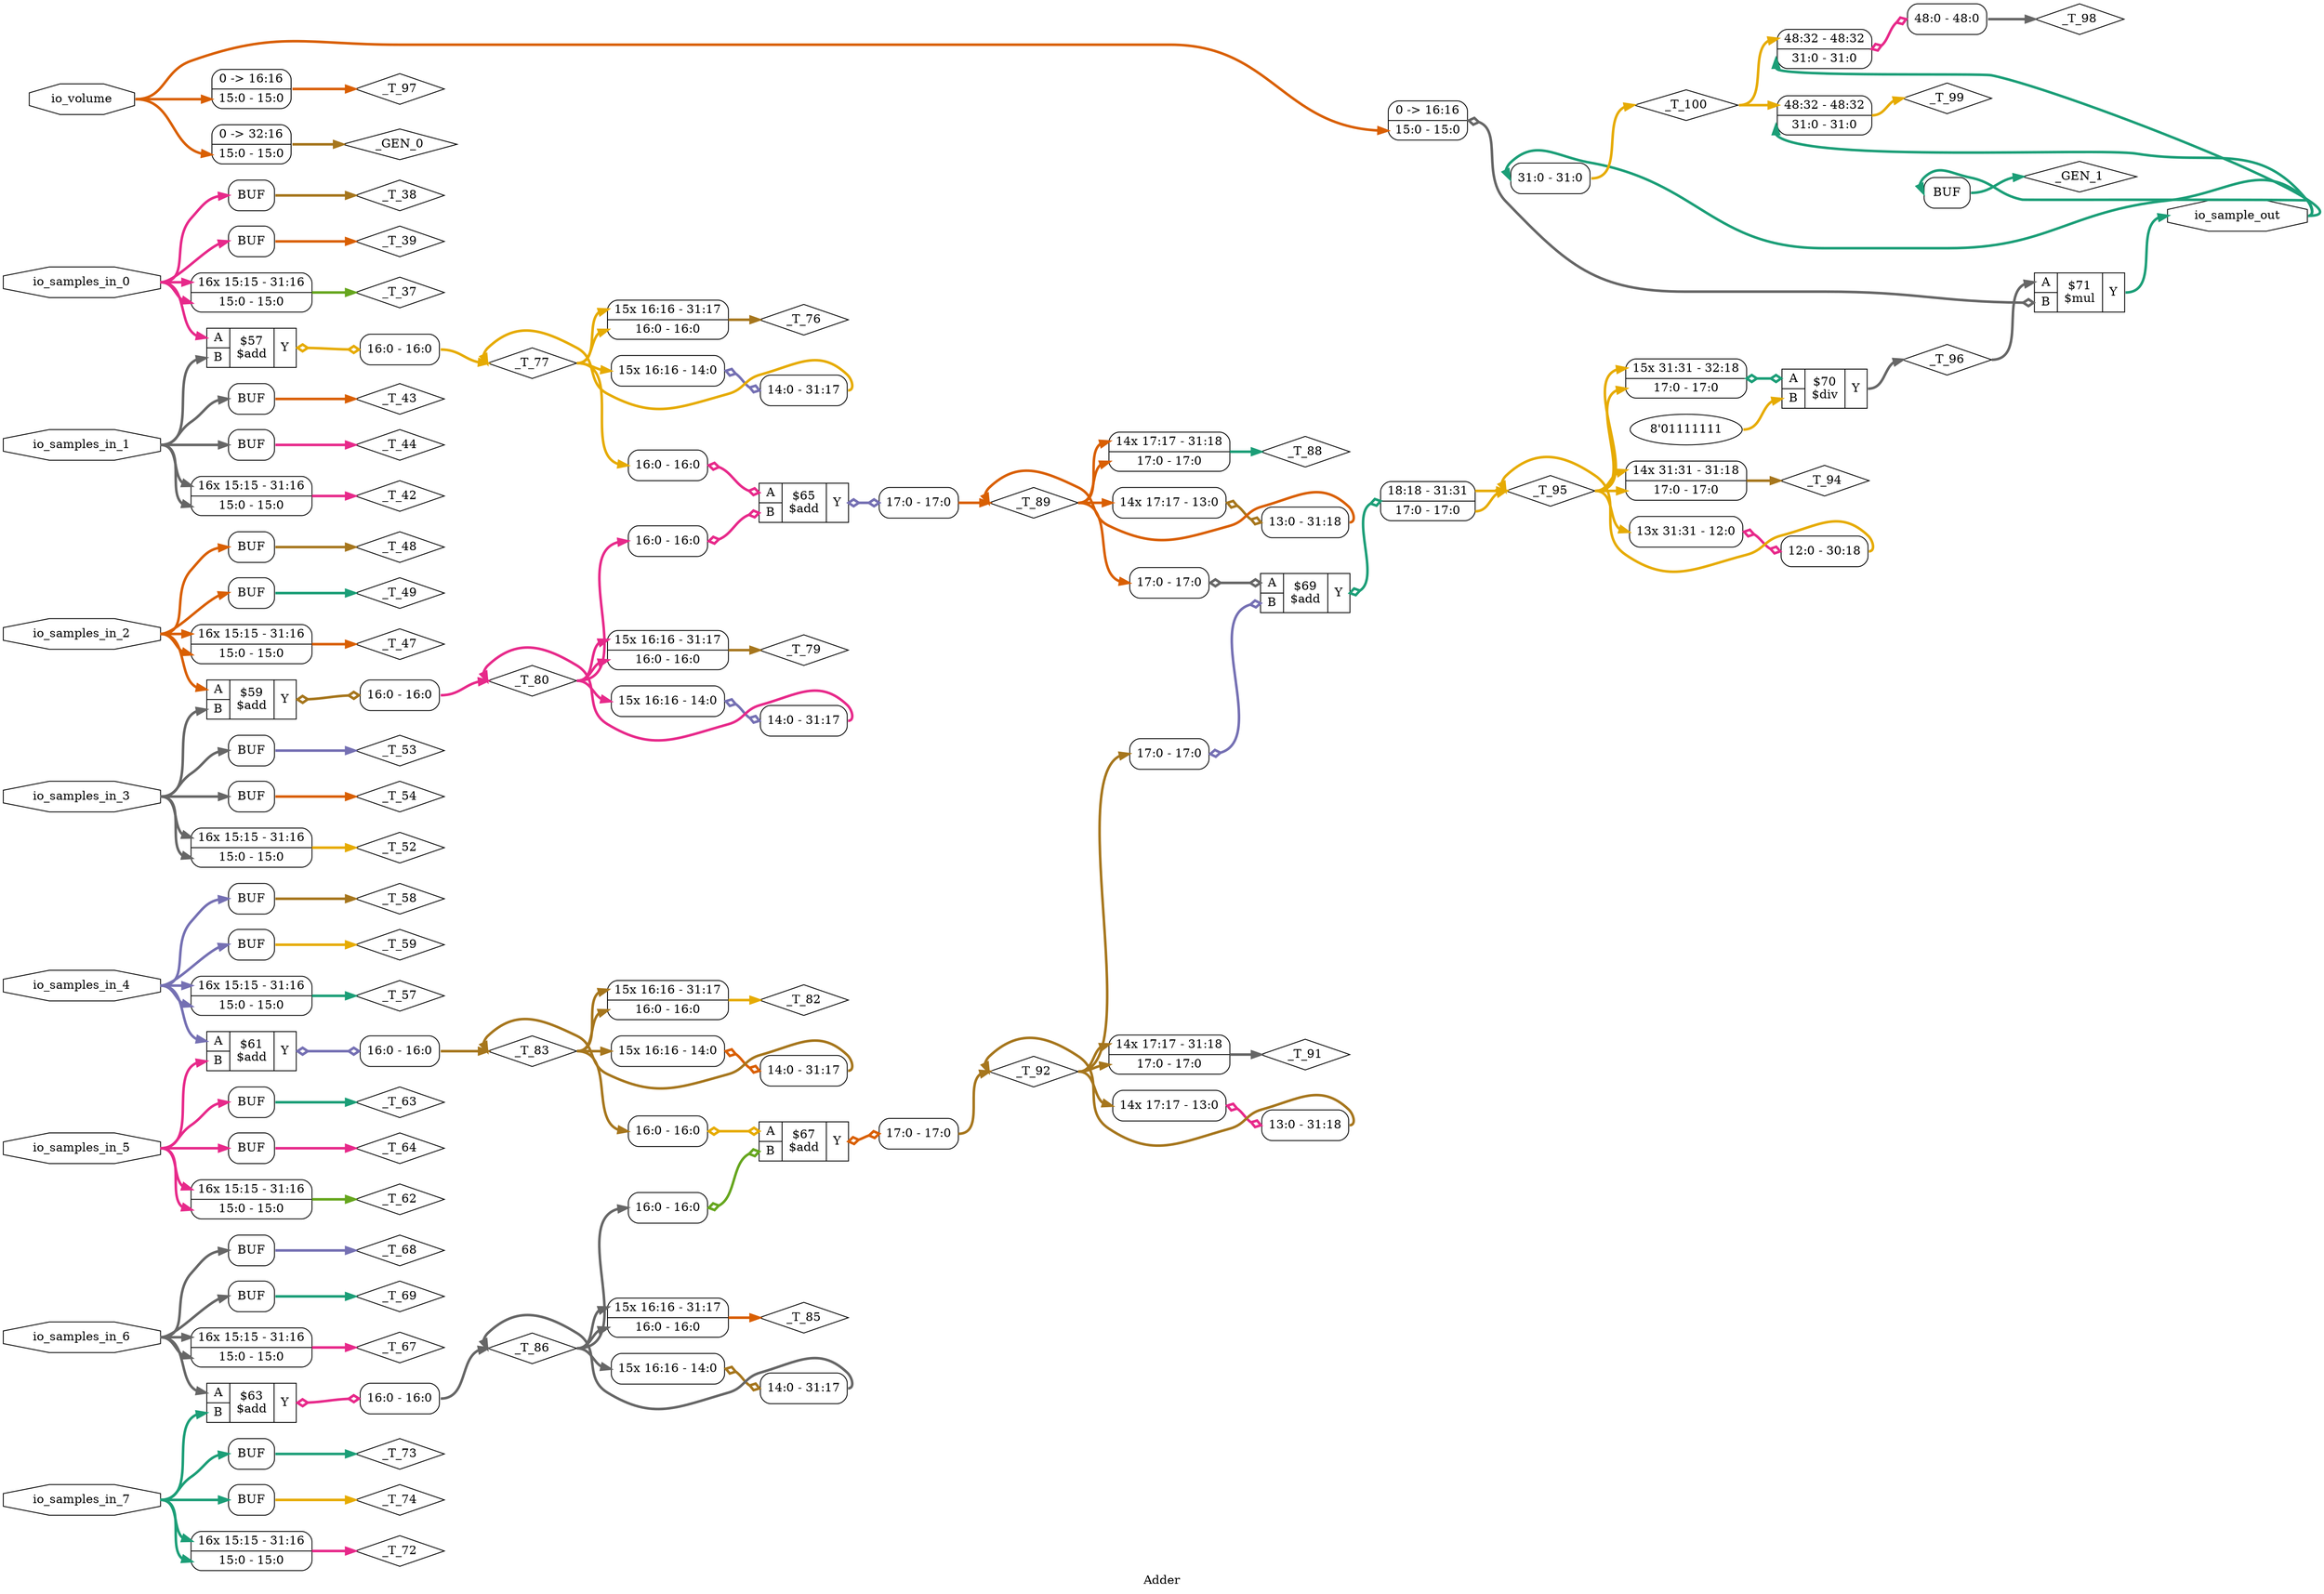 digraph "Adder" {
label="Adder";
rankdir="LR";
remincross=true;
n1 [ shape=diamond, label="_GEN_0", color="black", fontcolor="black" ];
n2 [ shape=diamond, label="_GEN_1", color="black", fontcolor="black" ];
n3 [ shape=diamond, label="_T_100", color="black", fontcolor="black" ];
n4 [ shape=diamond, label="_T_37", color="black", fontcolor="black" ];
n5 [ shape=diamond, label="_T_38", color="black", fontcolor="black" ];
n6 [ shape=diamond, label="_T_39", color="black", fontcolor="black" ];
n7 [ shape=diamond, label="_T_42", color="black", fontcolor="black" ];
n8 [ shape=diamond, label="_T_43", color="black", fontcolor="black" ];
n9 [ shape=diamond, label="_T_44", color="black", fontcolor="black" ];
n10 [ shape=diamond, label="_T_47", color="black", fontcolor="black" ];
n11 [ shape=diamond, label="_T_48", color="black", fontcolor="black" ];
n12 [ shape=diamond, label="_T_49", color="black", fontcolor="black" ];
n13 [ shape=diamond, label="_T_52", color="black", fontcolor="black" ];
n14 [ shape=diamond, label="_T_53", color="black", fontcolor="black" ];
n15 [ shape=diamond, label="_T_54", color="black", fontcolor="black" ];
n16 [ shape=diamond, label="_T_57", color="black", fontcolor="black" ];
n17 [ shape=diamond, label="_T_58", color="black", fontcolor="black" ];
n18 [ shape=diamond, label="_T_59", color="black", fontcolor="black" ];
n19 [ shape=diamond, label="_T_62", color="black", fontcolor="black" ];
n20 [ shape=diamond, label="_T_63", color="black", fontcolor="black" ];
n21 [ shape=diamond, label="_T_64", color="black", fontcolor="black" ];
n22 [ shape=diamond, label="_T_67", color="black", fontcolor="black" ];
n23 [ shape=diamond, label="_T_68", color="black", fontcolor="black" ];
n24 [ shape=diamond, label="_T_69", color="black", fontcolor="black" ];
n25 [ shape=diamond, label="_T_72", color="black", fontcolor="black" ];
n26 [ shape=diamond, label="_T_73", color="black", fontcolor="black" ];
n27 [ shape=diamond, label="_T_74", color="black", fontcolor="black" ];
n28 [ shape=diamond, label="_T_76", color="black", fontcolor="black" ];
n29 [ shape=diamond, label="_T_77", color="black", fontcolor="black" ];
n30 [ shape=diamond, label="_T_79", color="black", fontcolor="black" ];
n31 [ shape=diamond, label="_T_80", color="black", fontcolor="black" ];
n32 [ shape=diamond, label="_T_82", color="black", fontcolor="black" ];
n33 [ shape=diamond, label="_T_83", color="black", fontcolor="black" ];
n34 [ shape=diamond, label="_T_85", color="black", fontcolor="black" ];
n35 [ shape=diamond, label="_T_86", color="black", fontcolor="black" ];
n36 [ shape=diamond, label="_T_88", color="black", fontcolor="black" ];
n37 [ shape=diamond, label="_T_89", color="black", fontcolor="black" ];
n38 [ shape=diamond, label="_T_91", color="black", fontcolor="black" ];
n39 [ shape=diamond, label="_T_92", color="black", fontcolor="black" ];
n40 [ shape=diamond, label="_T_94", color="black", fontcolor="black" ];
n41 [ shape=diamond, label="_T_95", color="black", fontcolor="black" ];
n42 [ shape=diamond, label="_T_96", color="black", fontcolor="black" ];
n43 [ shape=diamond, label="_T_97", color="black", fontcolor="black" ];
n44 [ shape=diamond, label="_T_98", color="black", fontcolor="black" ];
n45 [ shape=diamond, label="_T_99", color="black", fontcolor="black" ];
n46 [ shape=octagon, label="io_sample_out", color="black", fontcolor="black" ];
n47 [ shape=octagon, label="io_samples_in_0", color="black", fontcolor="black" ];
n48 [ shape=octagon, label="io_samples_in_1", color="black", fontcolor="black" ];
n49 [ shape=octagon, label="io_samples_in_2", color="black", fontcolor="black" ];
n50 [ shape=octagon, label="io_samples_in_3", color="black", fontcolor="black" ];
n51 [ shape=octagon, label="io_samples_in_4", color="black", fontcolor="black" ];
n52 [ shape=octagon, label="io_samples_in_5", color="black", fontcolor="black" ];
n53 [ shape=octagon, label="io_samples_in_6", color="black", fontcolor="black" ];
n54 [ shape=octagon, label="io_samples_in_7", color="black", fontcolor="black" ];
n55 [ shape=octagon, label="io_volume", color="black", fontcolor="black" ];
{ rank="source"; n47; n48; n49; n50; n51; n52; n53; n54; n55;}
{ rank="sink"; n46;}
c59 [ shape=record, label="{{<p56> A|<p57> B}|$65\n$add|{<p58> Y}}" ];
x0 [ shape=record, style=rounded, label="<s0> 16:0 - 16:0 " ];
x0:e -> c59:p56:w [arrowhead=odiamond, arrowtail=odiamond, dir=both, colorscheme="dark28", color="4", fontcolor="4", style="setlinewidth(3)", label=""];
x1 [ shape=record, style=rounded, label="<s0> 16:0 - 16:0 " ];
x1:e -> c59:p57:w [arrowhead=odiamond, arrowtail=odiamond, dir=both, colorscheme="dark28", color="4", fontcolor="4", style="setlinewidth(3)", label=""];
x2 [ shape=record, style=rounded, label="<s0> 17:0 - 17:0 " ];
c59:p58:e -> x2:w [arrowhead=odiamond, arrowtail=odiamond, dir=both, colorscheme="dark28", color="3", fontcolor="3", style="setlinewidth(3)", label=""];
c60 [ shape=record, label="{{<p56> A|<p57> B}|$67\n$add|{<p58> Y}}" ];
x3 [ shape=record, style=rounded, label="<s0> 16:0 - 16:0 " ];
x3:e -> c60:p56:w [arrowhead=odiamond, arrowtail=odiamond, dir=both, colorscheme="dark28", color="6", fontcolor="6", style="setlinewidth(3)", label=""];
x4 [ shape=record, style=rounded, label="<s0> 16:0 - 16:0 " ];
x4:e -> c60:p57:w [arrowhead=odiamond, arrowtail=odiamond, dir=both, colorscheme="dark28", color="5", fontcolor="5", style="setlinewidth(3)", label=""];
x5 [ shape=record, style=rounded, label="<s0> 17:0 - 17:0 " ];
c60:p58:e -> x5:w [arrowhead=odiamond, arrowtail=odiamond, dir=both, colorscheme="dark28", color="2", fontcolor="2", style="setlinewidth(3)", label=""];
c61 [ shape=record, label="{{<p56> A|<p57> B}|$69\n$add|{<p58> Y}}" ];
x6 [ shape=record, style=rounded, label="<s0> 17:0 - 17:0 " ];
x6:e -> c61:p56:w [arrowhead=odiamond, arrowtail=odiamond, dir=both, colorscheme="dark28", color="8", fontcolor="8", style="setlinewidth(3)", label=""];
x7 [ shape=record, style=rounded, label="<s0> 17:0 - 17:0 " ];
x7:e -> c61:p57:w [arrowhead=odiamond, arrowtail=odiamond, dir=both, colorscheme="dark28", color="3", fontcolor="3", style="setlinewidth(3)", label=""];
x8 [ shape=record, style=rounded, label="<s1> 18:18 - 31:31 |<s0> 17:0 - 17:0 " ];
c61:p58:e -> x8:w [arrowhead=odiamond, arrowtail=odiamond, dir=both, colorscheme="dark28", color="1", fontcolor="1", style="setlinewidth(3)", label=""];
c62 [ shape=record, label="{{<p56> A|<p57> B}|$57\n$add|{<p58> Y}}" ];
x9 [ shape=record, style=rounded, label="<s0> 16:0 - 16:0 " ];
c62:p58:e -> x9:w [arrowhead=odiamond, arrowtail=odiamond, dir=both, colorscheme="dark28", color="6", fontcolor="6", style="setlinewidth(3)", label=""];
c63 [ shape=record, label="{{<p56> A|<p57> B}|$59\n$add|{<p58> Y}}" ];
x10 [ shape=record, style=rounded, label="<s0> 16:0 - 16:0 " ];
c63:p58:e -> x10:w [arrowhead=odiamond, arrowtail=odiamond, dir=both, colorscheme="dark28", color="7", fontcolor="7", style="setlinewidth(3)", label=""];
c64 [ shape=record, label="{{<p56> A|<p57> B}|$61\n$add|{<p58> Y}}" ];
x11 [ shape=record, style=rounded, label="<s0> 16:0 - 16:0 " ];
c64:p58:e -> x11:w [arrowhead=odiamond, arrowtail=odiamond, dir=both, colorscheme="dark28", color="3", fontcolor="3", style="setlinewidth(3)", label=""];
c65 [ shape=record, label="{{<p56> A|<p57> B}|$63\n$add|{<p58> Y}}" ];
x12 [ shape=record, style=rounded, label="<s0> 16:0 - 16:0 " ];
c65:p58:e -> x12:w [arrowhead=odiamond, arrowtail=odiamond, dir=both, colorscheme="dark28", color="4", fontcolor="4", style="setlinewidth(3)", label=""];
v14 [ label="8'01111111" ];
c66 [ shape=record, label="{{<p56> A|<p57> B}|$70\n$div|{<p58> Y}}" ];
x13 [ shape=record, style=rounded, label="<s15> 15x 31:31 - 32:18 |<s0> 17:0 - 17:0 " ];
x13:e -> c66:p56:w [arrowhead=odiamond, arrowtail=odiamond, dir=both, colorscheme="dark28", color="1", fontcolor="1", style="setlinewidth(3)", label=""];
c67 [ shape=record, label="{{<p56> A|<p57> B}|$71\n$mul|{<p58> Y}}" ];
x15 [ shape=record, style=rounded, label="0 -&gt; 16:16 |<s0> 15:0 - 15:0 " ];
x15:e -> c67:p57:w [arrowhead=odiamond, arrowtail=odiamond, dir=both, colorscheme="dark28", color="8", fontcolor="8", style="setlinewidth(3)", label=""];
x16 [ shape=record, style=rounded, label="0 -&gt; 32:16 |<s0> 15:0 - 15:0 " ];
x17 [shape=box, style=rounded, label="BUF"];
x18 [ shape=record, style=rounded, label="<s0> 31:0 - 31:0 " ];
x19 [ shape=record, style=rounded, label="<s16> 16x 15:15 - 31:16 |<s0> 15:0 - 15:0 " ];
x20 [shape=box, style=rounded, label="BUF"];
x21 [shape=box, style=rounded, label="BUF"];
x22 [ shape=record, style=rounded, label="<s16> 16x 15:15 - 31:16 |<s0> 15:0 - 15:0 " ];
x23 [shape=box, style=rounded, label="BUF"];
x24 [shape=box, style=rounded, label="BUF"];
x25 [ shape=record, style=rounded, label="<s16> 16x 15:15 - 31:16 |<s0> 15:0 - 15:0 " ];
x26 [shape=box, style=rounded, label="BUF"];
x27 [shape=box, style=rounded, label="BUF"];
x28 [ shape=record, style=rounded, label="<s16> 16x 15:15 - 31:16 |<s0> 15:0 - 15:0 " ];
x29 [shape=box, style=rounded, label="BUF"];
x30 [shape=box, style=rounded, label="BUF"];
x31 [ shape=record, style=rounded, label="<s16> 16x 15:15 - 31:16 |<s0> 15:0 - 15:0 " ];
x32 [shape=box, style=rounded, label="BUF"];
x33 [shape=box, style=rounded, label="BUF"];
x34 [ shape=record, style=rounded, label="<s16> 16x 15:15 - 31:16 |<s0> 15:0 - 15:0 " ];
x35 [shape=box, style=rounded, label="BUF"];
x36 [shape=box, style=rounded, label="BUF"];
x37 [ shape=record, style=rounded, label="<s16> 16x 15:15 - 31:16 |<s0> 15:0 - 15:0 " ];
x38 [shape=box, style=rounded, label="BUF"];
x39 [shape=box, style=rounded, label="BUF"];
x40 [ shape=record, style=rounded, label="<s16> 16x 15:15 - 31:16 |<s0> 15:0 - 15:0 " ];
x41 [shape=box, style=rounded, label="BUF"];
x42 [shape=box, style=rounded, label="BUF"];
x43 [ shape=record, style=rounded, label="<s15> 15x 16:16 - 31:17 |<s0> 16:0 - 16:0 " ];
x44 [ shape=record, style=rounded, label="<s14> 15x 16:16 - 14:0 " ];
x45 [ shape=record, style=rounded, label="<s0> 14:0 - 31:17 " ];
x44:e -> x45:w [arrowhead=odiamond, arrowtail=odiamond, dir=both, colorscheme="dark28", color="3", fontcolor="3", style="setlinewidth(3)", label=""];
x46 [ shape=record, style=rounded, label="<s15> 15x 16:16 - 31:17 |<s0> 16:0 - 16:0 " ];
x47 [ shape=record, style=rounded, label="<s14> 15x 16:16 - 14:0 " ];
x48 [ shape=record, style=rounded, label="<s0> 14:0 - 31:17 " ];
x47:e -> x48:w [arrowhead=odiamond, arrowtail=odiamond, dir=both, colorscheme="dark28", color="3", fontcolor="3", style="setlinewidth(3)", label=""];
x49 [ shape=record, style=rounded, label="<s15> 15x 16:16 - 31:17 |<s0> 16:0 - 16:0 " ];
x50 [ shape=record, style=rounded, label="<s14> 15x 16:16 - 14:0 " ];
x51 [ shape=record, style=rounded, label="<s0> 14:0 - 31:17 " ];
x50:e -> x51:w [arrowhead=odiamond, arrowtail=odiamond, dir=both, colorscheme="dark28", color="2", fontcolor="2", style="setlinewidth(3)", label=""];
x52 [ shape=record, style=rounded, label="<s15> 15x 16:16 - 31:17 |<s0> 16:0 - 16:0 " ];
x53 [ shape=record, style=rounded, label="<s14> 15x 16:16 - 14:0 " ];
x54 [ shape=record, style=rounded, label="<s0> 14:0 - 31:17 " ];
x53:e -> x54:w [arrowhead=odiamond, arrowtail=odiamond, dir=both, colorscheme="dark28", color="7", fontcolor="7", style="setlinewidth(3)", label=""];
x55 [ shape=record, style=rounded, label="<s14> 14x 17:17 - 31:18 |<s0> 17:0 - 17:0 " ];
x56 [ shape=record, style=rounded, label="<s13> 14x 17:17 - 13:0 " ];
x57 [ shape=record, style=rounded, label="<s0> 13:0 - 31:18 " ];
x56:e -> x57:w [arrowhead=odiamond, arrowtail=odiamond, dir=both, colorscheme="dark28", color="7", fontcolor="7", style="setlinewidth(3)", label=""];
x58 [ shape=record, style=rounded, label="<s14> 14x 17:17 - 31:18 |<s0> 17:0 - 17:0 " ];
x59 [ shape=record, style=rounded, label="<s13> 14x 17:17 - 13:0 " ];
x60 [ shape=record, style=rounded, label="<s0> 13:0 - 31:18 " ];
x59:e -> x60:w [arrowhead=odiamond, arrowtail=odiamond, dir=both, colorscheme="dark28", color="4", fontcolor="4", style="setlinewidth(3)", label=""];
x61 [ shape=record, style=rounded, label="<s14> 14x 31:31 - 31:18 |<s0> 17:0 - 17:0 " ];
x62 [ shape=record, style=rounded, label="<s12> 13x 31:31 - 12:0 " ];
x63 [ shape=record, style=rounded, label="<s0> 12:0 - 30:18 " ];
x62:e -> x63:w [arrowhead=odiamond, arrowtail=odiamond, dir=both, colorscheme="dark28", color="4", fontcolor="4", style="setlinewidth(3)", label=""];
x64 [ shape=record, style=rounded, label="0 -&gt; 16:16 |<s0> 15:0 - 15:0 " ];
x65 [ shape=record, style=rounded, label="<s1> 48:32 - 48:32 |<s0> 31:0 - 31:0 " ];
x66 [ shape=record, style=rounded, label="<s0> 48:0 - 48:0 " ];
x65:e -> x66:w [arrowhead=odiamond, arrowtail=odiamond, dir=both, colorscheme="dark28", color="4", fontcolor="4", style="setlinewidth(3)", label=""];
x67 [ shape=record, style=rounded, label="<s1> 48:32 - 48:32 |<s0> 31:0 - 31:0 " ];
x16:e -> n1:w [colorscheme="dark28", color="7", fontcolor="7", style="setlinewidth(3)", label=""];
x25:e -> n10:w [colorscheme="dark28", color="2", fontcolor="2", style="setlinewidth(3)", label=""];
x26:e:e -> n11:w [colorscheme="dark28", color="7", fontcolor="7", style="setlinewidth(3)", label=""];
x27:e:e -> n12:w [colorscheme="dark28", color="1", fontcolor="1", style="setlinewidth(3)", label=""];
x28:e -> n13:w [colorscheme="dark28", color="6", fontcolor="6", style="setlinewidth(3)", label=""];
x29:e:e -> n14:w [colorscheme="dark28", color="3", fontcolor="3", style="setlinewidth(3)", label=""];
x30:e:e -> n15:w [colorscheme="dark28", color="2", fontcolor="2", style="setlinewidth(3)", label=""];
x31:e -> n16:w [colorscheme="dark28", color="1", fontcolor="1", style="setlinewidth(3)", label=""];
x32:e:e -> n17:w [colorscheme="dark28", color="7", fontcolor="7", style="setlinewidth(3)", label=""];
x33:e:e -> n18:w [colorscheme="dark28", color="6", fontcolor="6", style="setlinewidth(3)", label=""];
x34:e -> n19:w [colorscheme="dark28", color="5", fontcolor="5", style="setlinewidth(3)", label=""];
x17:e:e -> n2:w [colorscheme="dark28", color="1", fontcolor="1", style="setlinewidth(3)", label=""];
x35:e:e -> n20:w [colorscheme="dark28", color="1", fontcolor="1", style="setlinewidth(3)", label=""];
x36:e:e -> n21:w [colorscheme="dark28", color="4", fontcolor="4", style="setlinewidth(3)", label=""];
x37:e -> n22:w [colorscheme="dark28", color="4", fontcolor="4", style="setlinewidth(3)", label=""];
x38:e:e -> n23:w [colorscheme="dark28", color="3", fontcolor="3", style="setlinewidth(3)", label=""];
x39:e:e -> n24:w [colorscheme="dark28", color="1", fontcolor="1", style="setlinewidth(3)", label=""];
x40:e -> n25:w [colorscheme="dark28", color="4", fontcolor="4", style="setlinewidth(3)", label=""];
x41:e:e -> n26:w [colorscheme="dark28", color="1", fontcolor="1", style="setlinewidth(3)", label=""];
x42:e:e -> n27:w [colorscheme="dark28", color="6", fontcolor="6", style="setlinewidth(3)", label=""];
x43:e -> n28:w [colorscheme="dark28", color="7", fontcolor="7", style="setlinewidth(3)", label=""];
x45:s0:e -> n29:w [colorscheme="dark28", color="6", fontcolor="6", style="setlinewidth(3)", label=""];
x9:s0:e -> n29:w [colorscheme="dark28", color="6", fontcolor="6", style="setlinewidth(3)", label=""];
n29:e -> x0:s0:w [colorscheme="dark28", color="6", fontcolor="6", style="setlinewidth(3)", label=""];
n29:e -> x43:s0:w [colorscheme="dark28", color="6", fontcolor="6", style="setlinewidth(3)", label=""];
n29:e -> x43:s15:w [colorscheme="dark28", color="6", fontcolor="6", style="setlinewidth(3)", label=""];
n29:e -> x44:s14:w [colorscheme="dark28", color="6", fontcolor="6", style="setlinewidth(3)", label=""];
x18:s0:e -> n3:w [colorscheme="dark28", color="6", fontcolor="6", style="setlinewidth(3)", label=""];
n3:e -> x65:s1:w [colorscheme="dark28", color="6", fontcolor="6", style="setlinewidth(3)", label=""];
n3:e -> x67:s1:w [colorscheme="dark28", color="6", fontcolor="6", style="setlinewidth(3)", label=""];
x46:e -> n30:w [colorscheme="dark28", color="7", fontcolor="7", style="setlinewidth(3)", label=""];
x10:s0:e -> n31:w [colorscheme="dark28", color="4", fontcolor="4", style="setlinewidth(3)", label=""];
x48:s0:e -> n31:w [colorscheme="dark28", color="4", fontcolor="4", style="setlinewidth(3)", label=""];
n31:e -> x1:s0:w [colorscheme="dark28", color="4", fontcolor="4", style="setlinewidth(3)", label=""];
n31:e -> x46:s0:w [colorscheme="dark28", color="4", fontcolor="4", style="setlinewidth(3)", label=""];
n31:e -> x46:s15:w [colorscheme="dark28", color="4", fontcolor="4", style="setlinewidth(3)", label=""];
n31:e -> x47:s14:w [colorscheme="dark28", color="4", fontcolor="4", style="setlinewidth(3)", label=""];
x49:e -> n32:w [colorscheme="dark28", color="6", fontcolor="6", style="setlinewidth(3)", label=""];
x11:s0:e -> n33:w [colorscheme="dark28", color="7", fontcolor="7", style="setlinewidth(3)", label=""];
x51:s0:e -> n33:w [colorscheme="dark28", color="7", fontcolor="7", style="setlinewidth(3)", label=""];
n33:e -> x3:s0:w [colorscheme="dark28", color="7", fontcolor="7", style="setlinewidth(3)", label=""];
n33:e -> x49:s0:w [colorscheme="dark28", color="7", fontcolor="7", style="setlinewidth(3)", label=""];
n33:e -> x49:s15:w [colorscheme="dark28", color="7", fontcolor="7", style="setlinewidth(3)", label=""];
n33:e -> x50:s14:w [colorscheme="dark28", color="7", fontcolor="7", style="setlinewidth(3)", label=""];
x52:e -> n34:w [colorscheme="dark28", color="2", fontcolor="2", style="setlinewidth(3)", label=""];
x12:s0:e -> n35:w [colorscheme="dark28", color="8", fontcolor="8", style="setlinewidth(3)", label=""];
x54:s0:e -> n35:w [colorscheme="dark28", color="8", fontcolor="8", style="setlinewidth(3)", label=""];
n35:e -> x4:s0:w [colorscheme="dark28", color="8", fontcolor="8", style="setlinewidth(3)", label=""];
n35:e -> x52:s0:w [colorscheme="dark28", color="8", fontcolor="8", style="setlinewidth(3)", label=""];
n35:e -> x52:s15:w [colorscheme="dark28", color="8", fontcolor="8", style="setlinewidth(3)", label=""];
n35:e -> x53:s14:w [colorscheme="dark28", color="8", fontcolor="8", style="setlinewidth(3)", label=""];
x55:e -> n36:w [colorscheme="dark28", color="1", fontcolor="1", style="setlinewidth(3)", label=""];
x2:s0:e -> n37:w [colorscheme="dark28", color="2", fontcolor="2", style="setlinewidth(3)", label=""];
x57:s0:e -> n37:w [colorscheme="dark28", color="2", fontcolor="2", style="setlinewidth(3)", label=""];
n37:e -> x55:s0:w [colorscheme="dark28", color="2", fontcolor="2", style="setlinewidth(3)", label=""];
n37:e -> x55:s14:w [colorscheme="dark28", color="2", fontcolor="2", style="setlinewidth(3)", label=""];
n37:e -> x56:s13:w [colorscheme="dark28", color="2", fontcolor="2", style="setlinewidth(3)", label=""];
n37:e -> x6:s0:w [colorscheme="dark28", color="2", fontcolor="2", style="setlinewidth(3)", label=""];
x58:e -> n38:w [colorscheme="dark28", color="8", fontcolor="8", style="setlinewidth(3)", label=""];
x5:s0:e -> n39:w [colorscheme="dark28", color="7", fontcolor="7", style="setlinewidth(3)", label=""];
x60:s0:e -> n39:w [colorscheme="dark28", color="7", fontcolor="7", style="setlinewidth(3)", label=""];
n39:e -> x58:s0:w [colorscheme="dark28", color="7", fontcolor="7", style="setlinewidth(3)", label=""];
n39:e -> x58:s14:w [colorscheme="dark28", color="7", fontcolor="7", style="setlinewidth(3)", label=""];
n39:e -> x59:s13:w [colorscheme="dark28", color="7", fontcolor="7", style="setlinewidth(3)", label=""];
n39:e -> x7:s0:w [colorscheme="dark28", color="7", fontcolor="7", style="setlinewidth(3)", label=""];
x19:e -> n4:w [colorscheme="dark28", color="5", fontcolor="5", style="setlinewidth(3)", label=""];
x61:e -> n40:w [colorscheme="dark28", color="7", fontcolor="7", style="setlinewidth(3)", label=""];
x63:s0:e -> n41:w [colorscheme="dark28", color="6", fontcolor="6", style="setlinewidth(3)", label=""];
x8:s0:e -> n41:w [colorscheme="dark28", color="6", fontcolor="6", style="setlinewidth(3)", label=""];
x8:s1:e -> n41:w [colorscheme="dark28", color="6", fontcolor="6", style="setlinewidth(3)", label=""];
n41:e -> x13:s0:w [colorscheme="dark28", color="6", fontcolor="6", style="setlinewidth(3)", label=""];
n41:e -> x13:s15:w [colorscheme="dark28", color="6", fontcolor="6", style="setlinewidth(3)", label=""];
n41:e -> x61:s0:w [colorscheme="dark28", color="6", fontcolor="6", style="setlinewidth(3)", label=""];
n41:e -> x61:s14:w [colorscheme="dark28", color="6", fontcolor="6", style="setlinewidth(3)", label=""];
n41:e -> x62:s12:w [colorscheme="dark28", color="6", fontcolor="6", style="setlinewidth(3)", label=""];
c66:p58:e -> n42:w [colorscheme="dark28", color="8", fontcolor="8", style="setlinewidth(3)", label=""];
n42:e -> c67:p56:w [colorscheme="dark28", color="8", fontcolor="8", style="setlinewidth(3)", label=""];
x64:e -> n43:w [colorscheme="dark28", color="2", fontcolor="2", style="setlinewidth(3)", label=""];
x66:s0:e -> n44:w [colorscheme="dark28", color="8", fontcolor="8", style="setlinewidth(3)", label=""];
x67:e -> n45:w [colorscheme="dark28", color="6", fontcolor="6", style="setlinewidth(3)", label=""];
c67:p58:e -> n46:w [colorscheme="dark28", color="1", fontcolor="1", style="setlinewidth(3)", label=""];
n46:e -> x17:w:w [colorscheme="dark28", color="1", fontcolor="1", style="setlinewidth(3)", label=""];
n46:e -> x18:w [colorscheme="dark28", color="1", fontcolor="1", style="setlinewidth(3)", label=""];
n46:e -> x65:s0:w [colorscheme="dark28", color="1", fontcolor="1", style="setlinewidth(3)", label=""];
n46:e -> x67:s0:w [colorscheme="dark28", color="1", fontcolor="1", style="setlinewidth(3)", label=""];
n47:e -> c62:p56:w [colorscheme="dark28", color="4", fontcolor="4", style="setlinewidth(3)", label=""];
n47:e -> x19:s0:w [colorscheme="dark28", color="4", fontcolor="4", style="setlinewidth(3)", label=""];
n47:e -> x19:s16:w [colorscheme="dark28", color="4", fontcolor="4", style="setlinewidth(3)", label=""];
n47:e -> x20:w:w [colorscheme="dark28", color="4", fontcolor="4", style="setlinewidth(3)", label=""];
n47:e -> x21:w:w [colorscheme="dark28", color="4", fontcolor="4", style="setlinewidth(3)", label=""];
n48:e -> c62:p57:w [colorscheme="dark28", color="8", fontcolor="8", style="setlinewidth(3)", label=""];
n48:e -> x22:s0:w [colorscheme="dark28", color="8", fontcolor="8", style="setlinewidth(3)", label=""];
n48:e -> x22:s16:w [colorscheme="dark28", color="8", fontcolor="8", style="setlinewidth(3)", label=""];
n48:e -> x23:w:w [colorscheme="dark28", color="8", fontcolor="8", style="setlinewidth(3)", label=""];
n48:e -> x24:w:w [colorscheme="dark28", color="8", fontcolor="8", style="setlinewidth(3)", label=""];
n49:e -> c63:p56:w [colorscheme="dark28", color="2", fontcolor="2", style="setlinewidth(3)", label=""];
n49:e -> x25:s0:w [colorscheme="dark28", color="2", fontcolor="2", style="setlinewidth(3)", label=""];
n49:e -> x25:s16:w [colorscheme="dark28", color="2", fontcolor="2", style="setlinewidth(3)", label=""];
n49:e -> x26:w:w [colorscheme="dark28", color="2", fontcolor="2", style="setlinewidth(3)", label=""];
n49:e -> x27:w:w [colorscheme="dark28", color="2", fontcolor="2", style="setlinewidth(3)", label=""];
x20:e:e -> n5:w [colorscheme="dark28", color="7", fontcolor="7", style="setlinewidth(3)", label=""];
n50:e -> c63:p57:w [colorscheme="dark28", color="8", fontcolor="8", style="setlinewidth(3)", label=""];
n50:e -> x28:s0:w [colorscheme="dark28", color="8", fontcolor="8", style="setlinewidth(3)", label=""];
n50:e -> x28:s16:w [colorscheme="dark28", color="8", fontcolor="8", style="setlinewidth(3)", label=""];
n50:e -> x29:w:w [colorscheme="dark28", color="8", fontcolor="8", style="setlinewidth(3)", label=""];
n50:e -> x30:w:w [colorscheme="dark28", color="8", fontcolor="8", style="setlinewidth(3)", label=""];
n51:e -> c64:p56:w [colorscheme="dark28", color="3", fontcolor="3", style="setlinewidth(3)", label=""];
n51:e -> x31:s0:w [colorscheme="dark28", color="3", fontcolor="3", style="setlinewidth(3)", label=""];
n51:e -> x31:s16:w [colorscheme="dark28", color="3", fontcolor="3", style="setlinewidth(3)", label=""];
n51:e -> x32:w:w [colorscheme="dark28", color="3", fontcolor="3", style="setlinewidth(3)", label=""];
n51:e -> x33:w:w [colorscheme="dark28", color="3", fontcolor="3", style="setlinewidth(3)", label=""];
n52:e -> c64:p57:w [colorscheme="dark28", color="4", fontcolor="4", style="setlinewidth(3)", label=""];
n52:e -> x34:s0:w [colorscheme="dark28", color="4", fontcolor="4", style="setlinewidth(3)", label=""];
n52:e -> x34:s16:w [colorscheme="dark28", color="4", fontcolor="4", style="setlinewidth(3)", label=""];
n52:e -> x35:w:w [colorscheme="dark28", color="4", fontcolor="4", style="setlinewidth(3)", label=""];
n52:e -> x36:w:w [colorscheme="dark28", color="4", fontcolor="4", style="setlinewidth(3)", label=""];
n53:e -> c65:p56:w [colorscheme="dark28", color="8", fontcolor="8", style="setlinewidth(3)", label=""];
n53:e -> x37:s0:w [colorscheme="dark28", color="8", fontcolor="8", style="setlinewidth(3)", label=""];
n53:e -> x37:s16:w [colorscheme="dark28", color="8", fontcolor="8", style="setlinewidth(3)", label=""];
n53:e -> x38:w:w [colorscheme="dark28", color="8", fontcolor="8", style="setlinewidth(3)", label=""];
n53:e -> x39:w:w [colorscheme="dark28", color="8", fontcolor="8", style="setlinewidth(3)", label=""];
n54:e -> c65:p57:w [colorscheme="dark28", color="1", fontcolor="1", style="setlinewidth(3)", label=""];
n54:e -> x40:s0:w [colorscheme="dark28", color="1", fontcolor="1", style="setlinewidth(3)", label=""];
n54:e -> x40:s16:w [colorscheme="dark28", color="1", fontcolor="1", style="setlinewidth(3)", label=""];
n54:e -> x41:w:w [colorscheme="dark28", color="1", fontcolor="1", style="setlinewidth(3)", label=""];
n54:e -> x42:w:w [colorscheme="dark28", color="1", fontcolor="1", style="setlinewidth(3)", label=""];
n55:e -> x15:s0:w [colorscheme="dark28", color="2", fontcolor="2", style="setlinewidth(3)", label=""];
n55:e -> x16:s0:w [colorscheme="dark28", color="2", fontcolor="2", style="setlinewidth(3)", label=""];
n55:e -> x64:s0:w [colorscheme="dark28", color="2", fontcolor="2", style="setlinewidth(3)", label=""];
x21:e:e -> n6:w [colorscheme="dark28", color="2", fontcolor="2", style="setlinewidth(3)", label=""];
x22:e -> n7:w [colorscheme="dark28", color="4", fontcolor="4", style="setlinewidth(3)", label=""];
x23:e:e -> n8:w [colorscheme="dark28", color="2", fontcolor="2", style="setlinewidth(3)", label=""];
x24:e:e -> n9:w [colorscheme="dark28", color="4", fontcolor="4", style="setlinewidth(3)", label=""];
v14:e -> c66:p57:w [colorscheme="dark28", color="6", fontcolor="6", style="setlinewidth(3)", label=""];
}

